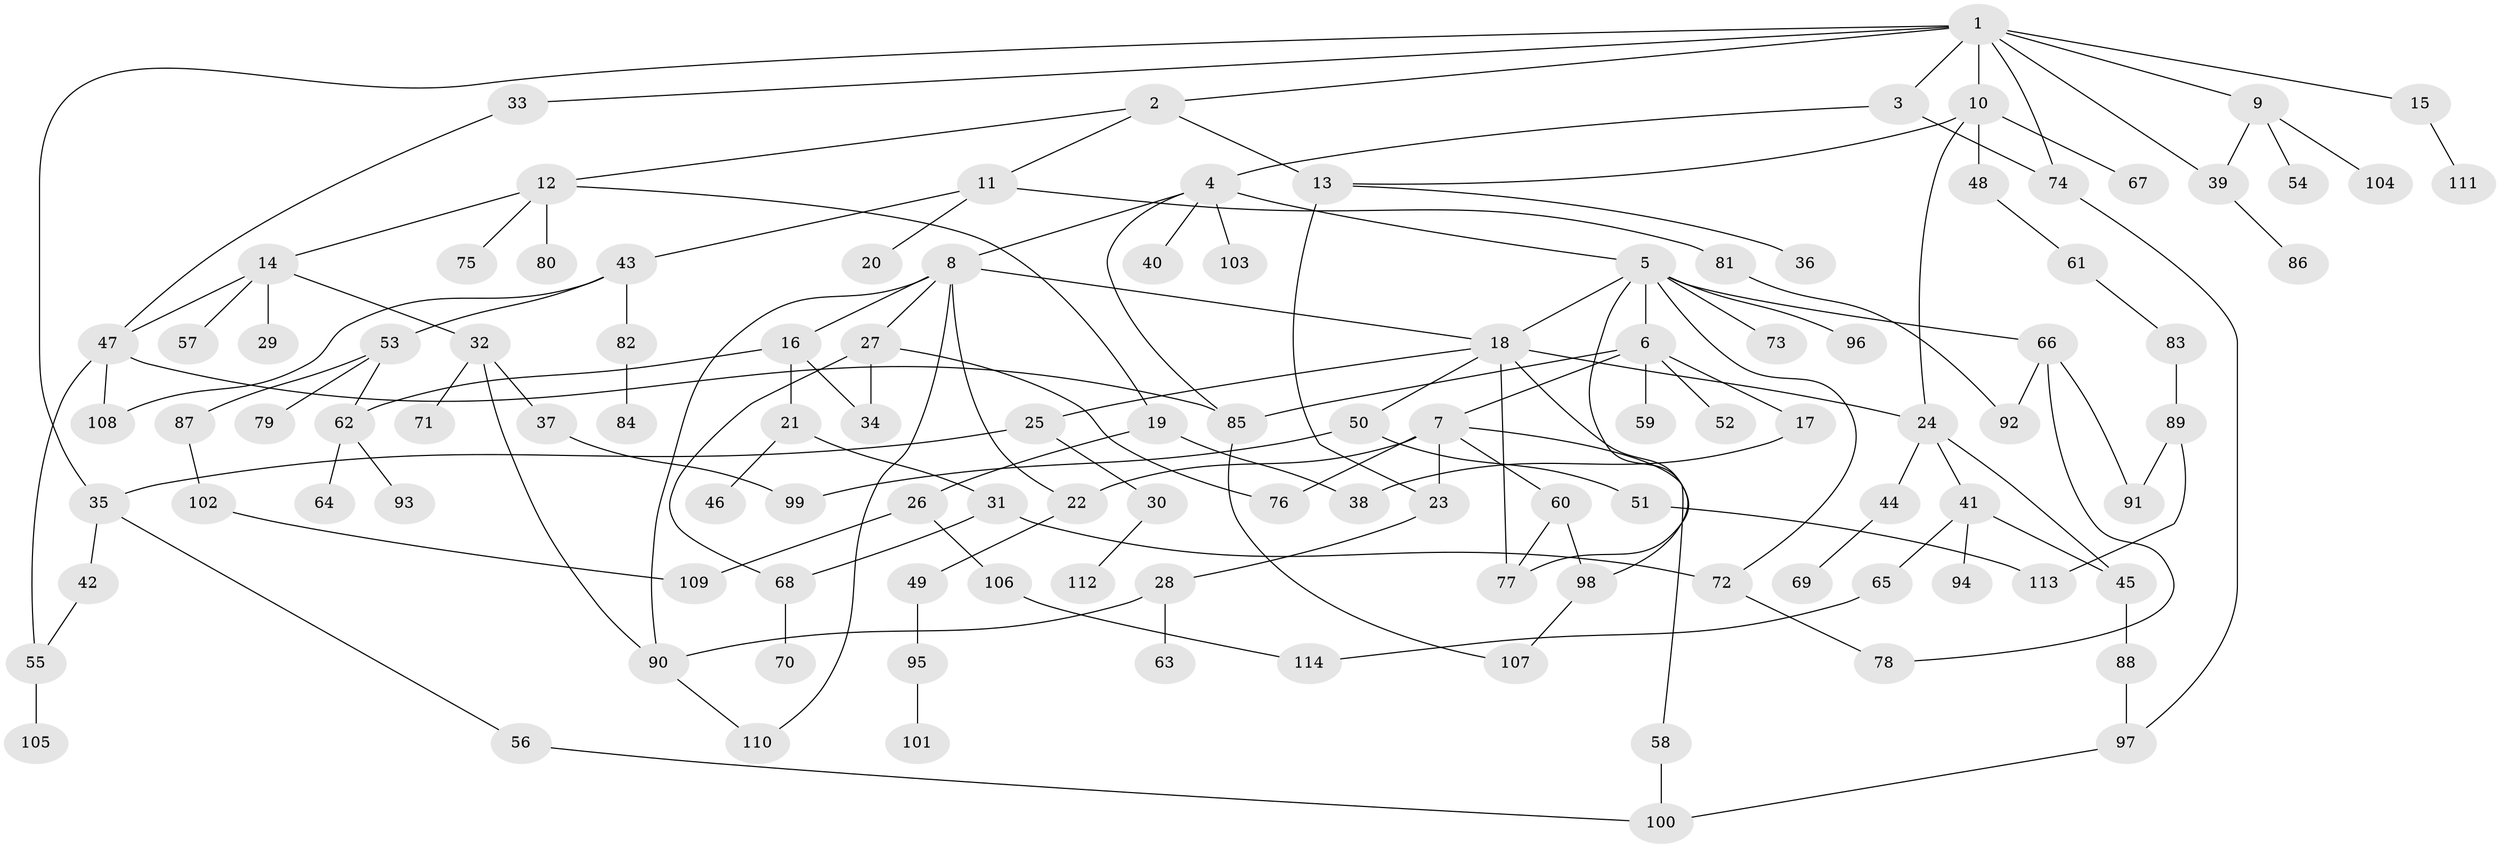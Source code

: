 // coarse degree distribution, {11: 0.013157894736842105, 6: 0.039473684210526314, 7: 0.05263157894736842, 5: 0.06578947368421052, 8: 0.013157894736842105, 4: 0.10526315789473684, 1: 0.2894736842105263, 2: 0.2631578947368421, 3: 0.15789473684210525}
// Generated by graph-tools (version 1.1) at 2025/51/02/27/25 19:51:37]
// undirected, 114 vertices, 150 edges
graph export_dot {
graph [start="1"]
  node [color=gray90,style=filled];
  1;
  2;
  3;
  4;
  5;
  6;
  7;
  8;
  9;
  10;
  11;
  12;
  13;
  14;
  15;
  16;
  17;
  18;
  19;
  20;
  21;
  22;
  23;
  24;
  25;
  26;
  27;
  28;
  29;
  30;
  31;
  32;
  33;
  34;
  35;
  36;
  37;
  38;
  39;
  40;
  41;
  42;
  43;
  44;
  45;
  46;
  47;
  48;
  49;
  50;
  51;
  52;
  53;
  54;
  55;
  56;
  57;
  58;
  59;
  60;
  61;
  62;
  63;
  64;
  65;
  66;
  67;
  68;
  69;
  70;
  71;
  72;
  73;
  74;
  75;
  76;
  77;
  78;
  79;
  80;
  81;
  82;
  83;
  84;
  85;
  86;
  87;
  88;
  89;
  90;
  91;
  92;
  93;
  94;
  95;
  96;
  97;
  98;
  99;
  100;
  101;
  102;
  103;
  104;
  105;
  106;
  107;
  108;
  109;
  110;
  111;
  112;
  113;
  114;
  1 -- 2;
  1 -- 3;
  1 -- 9;
  1 -- 10;
  1 -- 15;
  1 -- 33;
  1 -- 35;
  1 -- 39;
  1 -- 74;
  2 -- 11;
  2 -- 12;
  2 -- 13;
  3 -- 4;
  3 -- 74;
  4 -- 5;
  4 -- 8;
  4 -- 40;
  4 -- 103;
  4 -- 85;
  5 -- 6;
  5 -- 18;
  5 -- 66;
  5 -- 73;
  5 -- 77;
  5 -- 96;
  5 -- 72;
  6 -- 7;
  6 -- 17;
  6 -- 52;
  6 -- 59;
  6 -- 85;
  7 -- 22;
  7 -- 58;
  7 -- 60;
  7 -- 23;
  7 -- 76;
  8 -- 16;
  8 -- 27;
  8 -- 90;
  8 -- 18;
  8 -- 110;
  8 -- 22;
  9 -- 39;
  9 -- 54;
  9 -- 104;
  10 -- 24;
  10 -- 48;
  10 -- 67;
  10 -- 13;
  11 -- 20;
  11 -- 43;
  11 -- 81;
  12 -- 14;
  12 -- 19;
  12 -- 75;
  12 -- 80;
  13 -- 23;
  13 -- 36;
  14 -- 29;
  14 -- 32;
  14 -- 57;
  14 -- 47;
  15 -- 111;
  16 -- 21;
  16 -- 34;
  16 -- 62;
  17 -- 38;
  18 -- 25;
  18 -- 50;
  18 -- 24;
  18 -- 98;
  18 -- 77;
  19 -- 26;
  19 -- 38;
  21 -- 31;
  21 -- 46;
  22 -- 49;
  23 -- 28;
  24 -- 41;
  24 -- 44;
  24 -- 45;
  25 -- 30;
  25 -- 35;
  26 -- 106;
  26 -- 109;
  27 -- 34;
  27 -- 76;
  27 -- 68;
  28 -- 63;
  28 -- 90;
  30 -- 112;
  31 -- 68;
  31 -- 72;
  32 -- 37;
  32 -- 71;
  32 -- 90;
  33 -- 47;
  35 -- 42;
  35 -- 56;
  37 -- 99;
  39 -- 86;
  41 -- 45;
  41 -- 65;
  41 -- 94;
  42 -- 55;
  43 -- 53;
  43 -- 82;
  43 -- 108;
  44 -- 69;
  45 -- 88;
  47 -- 55;
  47 -- 85;
  47 -- 108;
  48 -- 61;
  49 -- 95;
  50 -- 51;
  50 -- 99;
  51 -- 113;
  53 -- 62;
  53 -- 79;
  53 -- 87;
  55 -- 105;
  56 -- 100;
  58 -- 100;
  60 -- 98;
  60 -- 77;
  61 -- 83;
  62 -- 64;
  62 -- 93;
  65 -- 114;
  66 -- 78;
  66 -- 92;
  66 -- 91;
  68 -- 70;
  72 -- 78;
  74 -- 97;
  81 -- 92;
  82 -- 84;
  83 -- 89;
  85 -- 107;
  87 -- 102;
  88 -- 97;
  89 -- 91;
  89 -- 113;
  90 -- 110;
  95 -- 101;
  97 -- 100;
  98 -- 107;
  102 -- 109;
  106 -- 114;
}
